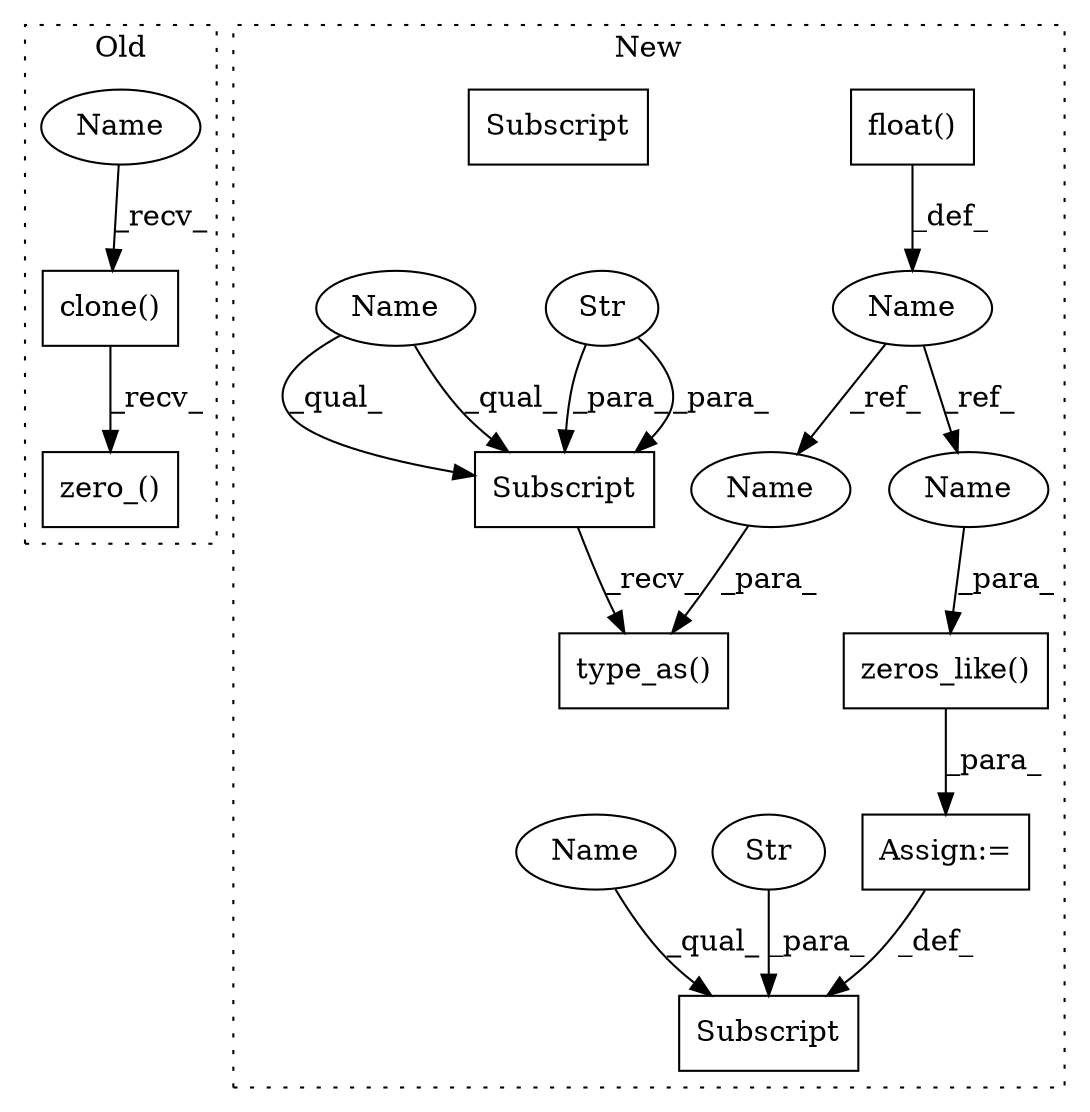 digraph G {
subgraph cluster0 {
1 [label="clone()" a="75" s="2590" l="11" shape="box"];
5 [label="zero_()" a="75" s="2590" l="19" shape="box"];
14 [label="Name" a="87" s="2590" l="3" shape="ellipse"];
label = "Old";
style="dotted";
}
subgraph cluster1 {
2 [label="float()" a="75" s="2564" l="19" shape="box"];
3 [label="Subscript" a="63" s="2705,0" l="30,0" shape="box"];
4 [label="Assign:=" a="68" s="2735" l="3" shape="box"];
6 [label="Subscript" a="63" s="2835,0" l="30,0" shape="box"];
7 [label="Str" a="66" s="2717" l="17" shape="ellipse"];
8 [label="Str" a="66" s="2847" l="17" shape="ellipse"];
9 [label="type_as()" a="75" s="2835,2877" l="39,1" shape="box"];
10 [label="Name" a="87" s="2558" l="3" shape="ellipse"];
11 [label="zeros_like()" a="75" s="2738,2758" l="17,1" shape="box"];
12 [label="Name" a="87" s="2874" l="3" shape="ellipse"];
13 [label="Name" a="87" s="2755" l="3" shape="ellipse"];
15 [label="Subscript" a="63" s="2835,0" l="30,0" shape="box"];
16 [label="Name" a="87" s="2705" l="11" shape="ellipse"];
17 [label="Name" a="87" s="2835" l="11" shape="ellipse"];
label = "New";
style="dotted";
}
1 -> 5 [label="_recv_"];
2 -> 10 [label="_def_"];
4 -> 3 [label="_def_"];
7 -> 3 [label="_para_"];
8 -> 15 [label="_para_"];
8 -> 15 [label="_para_"];
10 -> 13 [label="_ref_"];
10 -> 12 [label="_ref_"];
11 -> 4 [label="_para_"];
12 -> 9 [label="_para_"];
13 -> 11 [label="_para_"];
14 -> 1 [label="_recv_"];
15 -> 9 [label="_recv_"];
16 -> 3 [label="_qual_"];
17 -> 15 [label="_qual_"];
17 -> 15 [label="_qual_"];
}